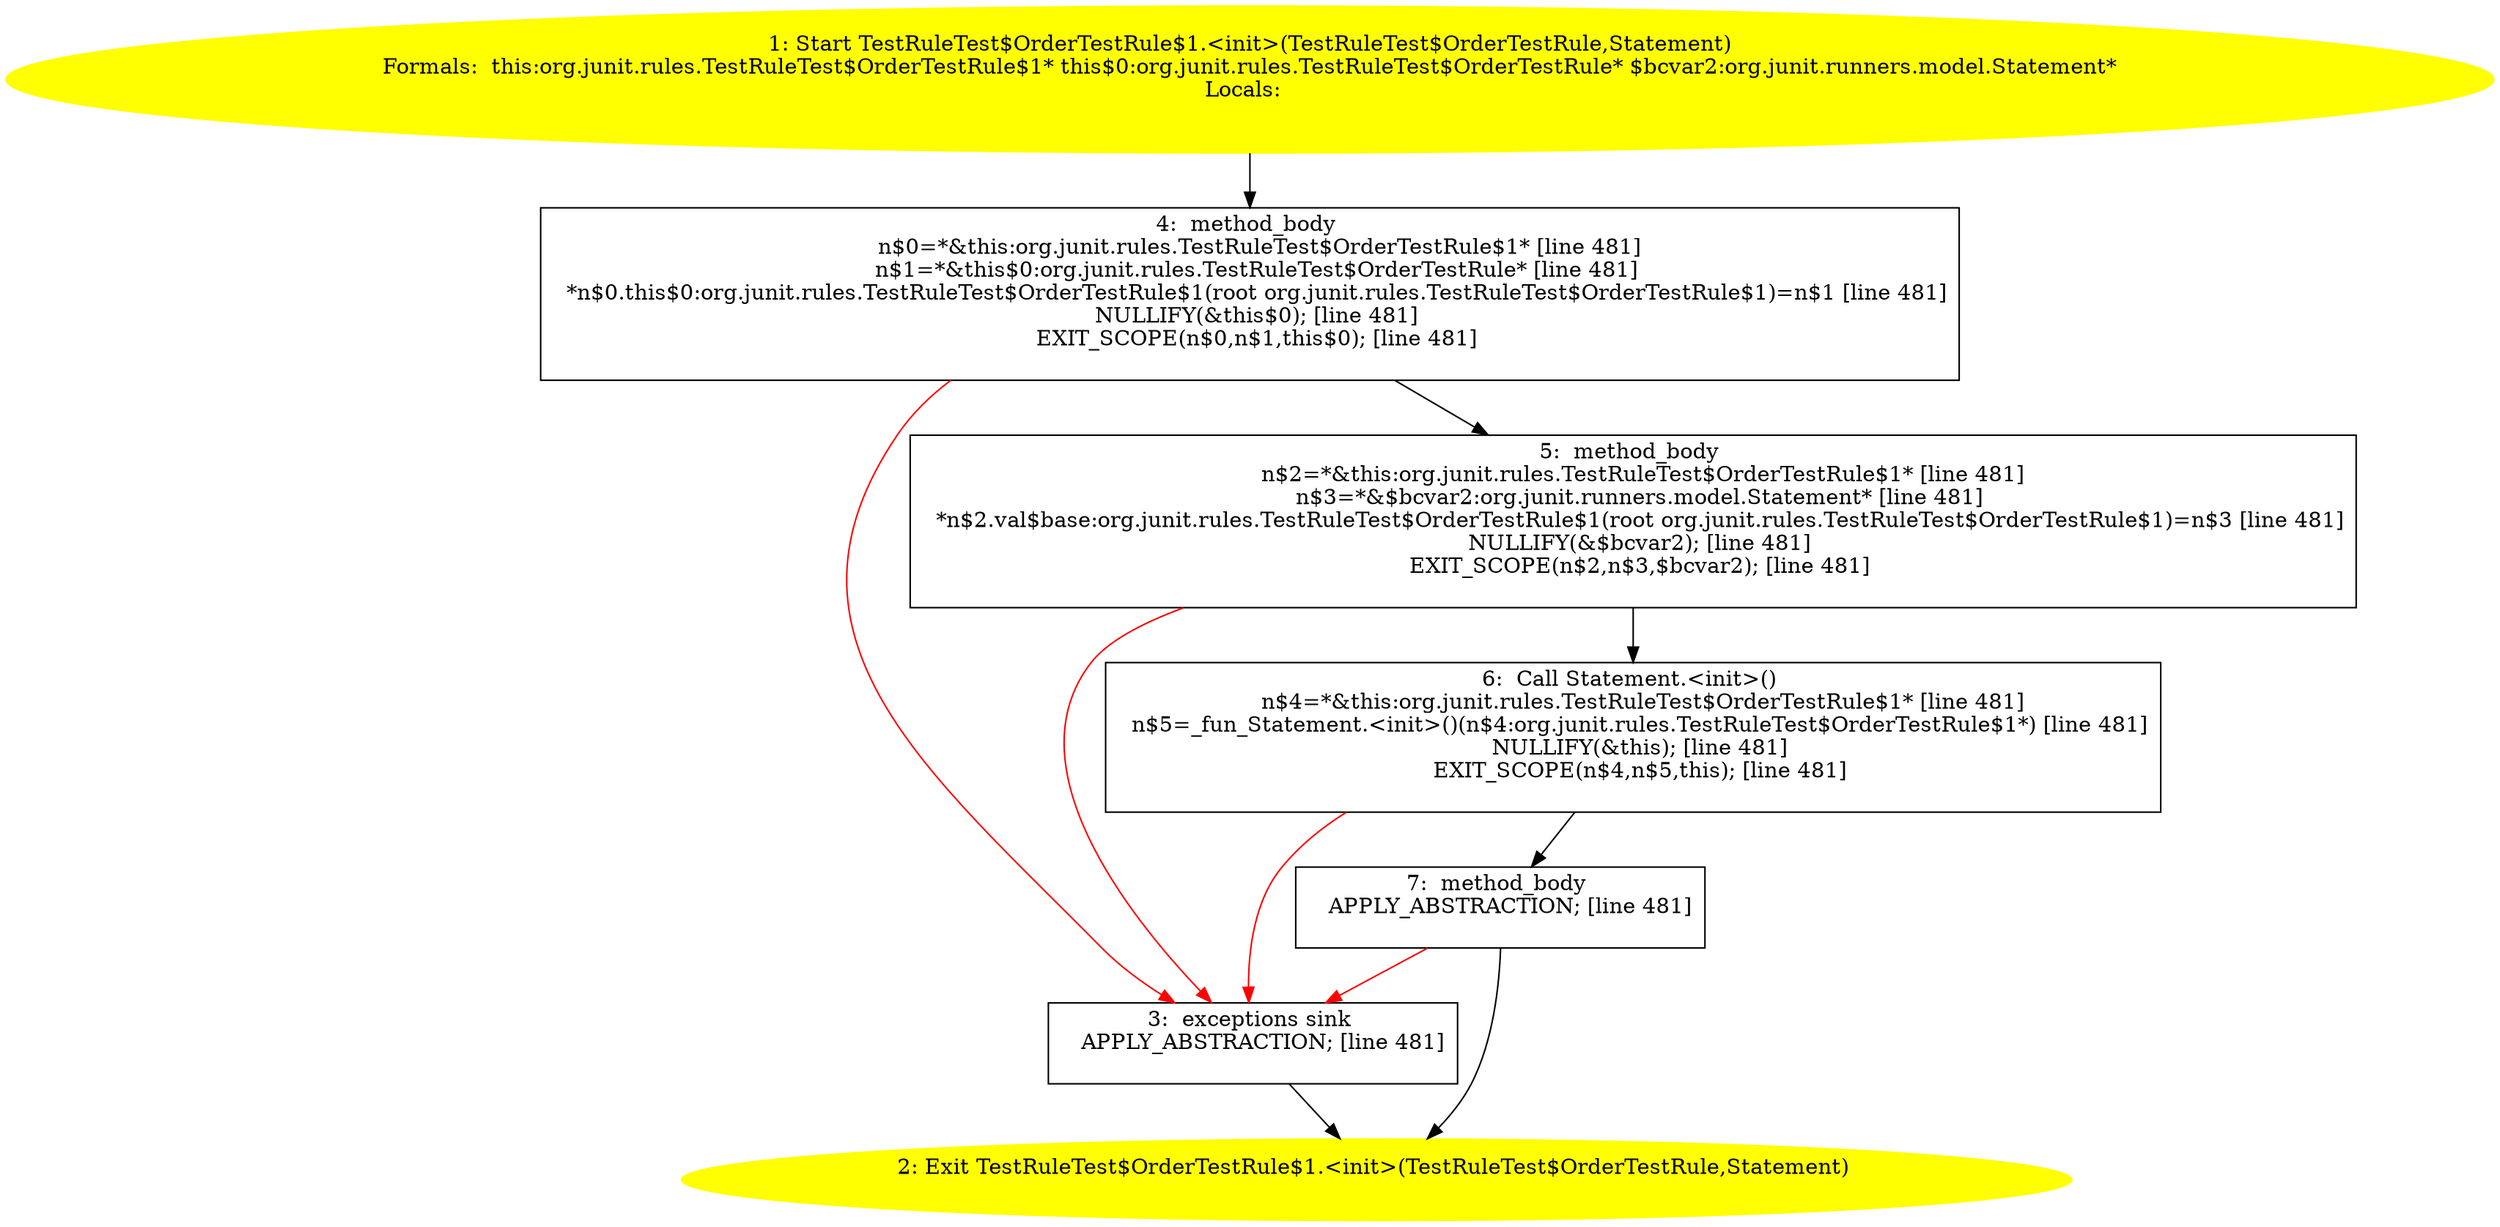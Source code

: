 /* @generated */
digraph cfg {
"org.junit.rules.TestRuleTest$OrderTestRule$1.<init>(org.junit.rules.TestRuleTest$OrderTestRule,org.j.745496062dfc925e11ec3e2acea409dc_1" [label="1: Start TestRuleTest$OrderTestRule$1.<init>(TestRuleTest$OrderTestRule,Statement)\nFormals:  this:org.junit.rules.TestRuleTest$OrderTestRule$1* this$0:org.junit.rules.TestRuleTest$OrderTestRule* $bcvar2:org.junit.runners.model.Statement*\nLocals:  \n  " color=yellow style=filled]
	

	 "org.junit.rules.TestRuleTest$OrderTestRule$1.<init>(org.junit.rules.TestRuleTest$OrderTestRule,org.j.745496062dfc925e11ec3e2acea409dc_1" -> "org.junit.rules.TestRuleTest$OrderTestRule$1.<init>(org.junit.rules.TestRuleTest$OrderTestRule,org.j.745496062dfc925e11ec3e2acea409dc_4" ;
"org.junit.rules.TestRuleTest$OrderTestRule$1.<init>(org.junit.rules.TestRuleTest$OrderTestRule,org.j.745496062dfc925e11ec3e2acea409dc_2" [label="2: Exit TestRuleTest$OrderTestRule$1.<init>(TestRuleTest$OrderTestRule,Statement) \n  " color=yellow style=filled]
	

"org.junit.rules.TestRuleTest$OrderTestRule$1.<init>(org.junit.rules.TestRuleTest$OrderTestRule,org.j.745496062dfc925e11ec3e2acea409dc_3" [label="3:  exceptions sink \n   APPLY_ABSTRACTION; [line 481]\n " shape="box"]
	

	 "org.junit.rules.TestRuleTest$OrderTestRule$1.<init>(org.junit.rules.TestRuleTest$OrderTestRule,org.j.745496062dfc925e11ec3e2acea409dc_3" -> "org.junit.rules.TestRuleTest$OrderTestRule$1.<init>(org.junit.rules.TestRuleTest$OrderTestRule,org.j.745496062dfc925e11ec3e2acea409dc_2" ;
"org.junit.rules.TestRuleTest$OrderTestRule$1.<init>(org.junit.rules.TestRuleTest$OrderTestRule,org.j.745496062dfc925e11ec3e2acea409dc_4" [label="4:  method_body \n   n$0=*&this:org.junit.rules.TestRuleTest$OrderTestRule$1* [line 481]\n  n$1=*&this$0:org.junit.rules.TestRuleTest$OrderTestRule* [line 481]\n  *n$0.this$0:org.junit.rules.TestRuleTest$OrderTestRule$1(root org.junit.rules.TestRuleTest$OrderTestRule$1)=n$1 [line 481]\n  NULLIFY(&this$0); [line 481]\n  EXIT_SCOPE(n$0,n$1,this$0); [line 481]\n " shape="box"]
	

	 "org.junit.rules.TestRuleTest$OrderTestRule$1.<init>(org.junit.rules.TestRuleTest$OrderTestRule,org.j.745496062dfc925e11ec3e2acea409dc_4" -> "org.junit.rules.TestRuleTest$OrderTestRule$1.<init>(org.junit.rules.TestRuleTest$OrderTestRule,org.j.745496062dfc925e11ec3e2acea409dc_5" ;
	 "org.junit.rules.TestRuleTest$OrderTestRule$1.<init>(org.junit.rules.TestRuleTest$OrderTestRule,org.j.745496062dfc925e11ec3e2acea409dc_4" -> "org.junit.rules.TestRuleTest$OrderTestRule$1.<init>(org.junit.rules.TestRuleTest$OrderTestRule,org.j.745496062dfc925e11ec3e2acea409dc_3" [color="red" ];
"org.junit.rules.TestRuleTest$OrderTestRule$1.<init>(org.junit.rules.TestRuleTest$OrderTestRule,org.j.745496062dfc925e11ec3e2acea409dc_5" [label="5:  method_body \n   n$2=*&this:org.junit.rules.TestRuleTest$OrderTestRule$1* [line 481]\n  n$3=*&$bcvar2:org.junit.runners.model.Statement* [line 481]\n  *n$2.val$base:org.junit.rules.TestRuleTest$OrderTestRule$1(root org.junit.rules.TestRuleTest$OrderTestRule$1)=n$3 [line 481]\n  NULLIFY(&$bcvar2); [line 481]\n  EXIT_SCOPE(n$2,n$3,$bcvar2); [line 481]\n " shape="box"]
	

	 "org.junit.rules.TestRuleTest$OrderTestRule$1.<init>(org.junit.rules.TestRuleTest$OrderTestRule,org.j.745496062dfc925e11ec3e2acea409dc_5" -> "org.junit.rules.TestRuleTest$OrderTestRule$1.<init>(org.junit.rules.TestRuleTest$OrderTestRule,org.j.745496062dfc925e11ec3e2acea409dc_6" ;
	 "org.junit.rules.TestRuleTest$OrderTestRule$1.<init>(org.junit.rules.TestRuleTest$OrderTestRule,org.j.745496062dfc925e11ec3e2acea409dc_5" -> "org.junit.rules.TestRuleTest$OrderTestRule$1.<init>(org.junit.rules.TestRuleTest$OrderTestRule,org.j.745496062dfc925e11ec3e2acea409dc_3" [color="red" ];
"org.junit.rules.TestRuleTest$OrderTestRule$1.<init>(org.junit.rules.TestRuleTest$OrderTestRule,org.j.745496062dfc925e11ec3e2acea409dc_6" [label="6:  Call Statement.<init>() \n   n$4=*&this:org.junit.rules.TestRuleTest$OrderTestRule$1* [line 481]\n  n$5=_fun_Statement.<init>()(n$4:org.junit.rules.TestRuleTest$OrderTestRule$1*) [line 481]\n  NULLIFY(&this); [line 481]\n  EXIT_SCOPE(n$4,n$5,this); [line 481]\n " shape="box"]
	

	 "org.junit.rules.TestRuleTest$OrderTestRule$1.<init>(org.junit.rules.TestRuleTest$OrderTestRule,org.j.745496062dfc925e11ec3e2acea409dc_6" -> "org.junit.rules.TestRuleTest$OrderTestRule$1.<init>(org.junit.rules.TestRuleTest$OrderTestRule,org.j.745496062dfc925e11ec3e2acea409dc_7" ;
	 "org.junit.rules.TestRuleTest$OrderTestRule$1.<init>(org.junit.rules.TestRuleTest$OrderTestRule,org.j.745496062dfc925e11ec3e2acea409dc_6" -> "org.junit.rules.TestRuleTest$OrderTestRule$1.<init>(org.junit.rules.TestRuleTest$OrderTestRule,org.j.745496062dfc925e11ec3e2acea409dc_3" [color="red" ];
"org.junit.rules.TestRuleTest$OrderTestRule$1.<init>(org.junit.rules.TestRuleTest$OrderTestRule,org.j.745496062dfc925e11ec3e2acea409dc_7" [label="7:  method_body \n   APPLY_ABSTRACTION; [line 481]\n " shape="box"]
	

	 "org.junit.rules.TestRuleTest$OrderTestRule$1.<init>(org.junit.rules.TestRuleTest$OrderTestRule,org.j.745496062dfc925e11ec3e2acea409dc_7" -> "org.junit.rules.TestRuleTest$OrderTestRule$1.<init>(org.junit.rules.TestRuleTest$OrderTestRule,org.j.745496062dfc925e11ec3e2acea409dc_2" ;
	 "org.junit.rules.TestRuleTest$OrderTestRule$1.<init>(org.junit.rules.TestRuleTest$OrderTestRule,org.j.745496062dfc925e11ec3e2acea409dc_7" -> "org.junit.rules.TestRuleTest$OrderTestRule$1.<init>(org.junit.rules.TestRuleTest$OrderTestRule,org.j.745496062dfc925e11ec3e2acea409dc_3" [color="red" ];
}
